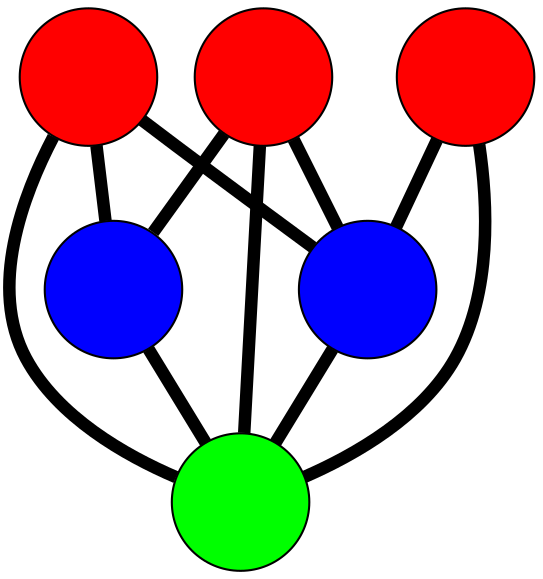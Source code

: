 graph G {
	graph [bb="-124.14,-130.59,196.31,165.54",
		overlap=false,
		sep=0.0,
		splines=true
	];
	node [color=black,
		fixedsize=true,
		fontname="Latin Modern Math",
		fontsize=42,
		height=.92,
		label="\N",
		penwidth=1,
		shape=circle,
		width=.92
	];
	edge [color=black,
		penwidth=6,
		style=bold
	];
	0	 [fillcolor=red,
		height=0.91667,
		label="",
		pos="-91.143,30.371",
		style=filled,
		width=0.91667];
	3	 [fillcolor=blue,
		height=0.91667,
		label="",
		pos="-52.157,132.54",
		style=filled,
		width=0.91667];
	0 -- 3	 [pos="-79.34,61.302 -74.499,73.988 -68.905,88.649 -64.054,101.36"];
	4	 [fillcolor=blue,
		height=0.91667,
		label="",
		pos="23.887,-97.592",
		style=filled,
		width=0.91667];
	0 -- 4	 [pos="-68.964,5.6983 -48.595,-16.961 -18.572,-50.36 1.7761,-72.995"];
	5	 [fillcolor=green,
		height=0.91667,
		label="",
		pos="44.941,31.898",
		style=filled,
		width=0.91667];
	0 -- 5	 [pos="-57.853,30.745 -36.765,30.981 -9.5893,31.286 11.523,31.523"];
	1	 [fillcolor=red,
		height=0.91667,
		label="",
		pos="-88.841,-43.637",
		style=filled,
		width=0.91667];
	1 -- 3	 [pos="-76.016,-13.008 -73.243,-6.3503 -70.336,0.65854 -67.643,7.2027 -63.372,17.584 -60.617,19.656 -58.144,30.605 -53.067,53.085 -51.602,\
79.019 -51.39,99.103"];
	1 -- 4	 [pos="-58.928,-57.954 -42.621,-65.759 -22.494,-75.392 -6.1659,-83.208"];
	1 -- 5	 [pos="-59.812,-27.247 -37.372,-14.577 -6.4563,2.8787 15.969,15.54"];
	2	 [fillcolor=red,
		height=0.91667,
		label="",
		pos="163.31,-53.58",
		style=filled,
		width=0.91667];
	2 -- 4	 [pos="131.67,-63.567 108.86,-70.77 78.189,-80.451 55.4,-87.645"];
	2 -- 5	 [pos="136.45,-34.183 117.08,-20.194 91.043,-1.3926 71.695,12.579"];
	3 -- 5	 [pos="-29.146,108.69 -13.78,92.762 6.3577,71.89 21.759,55.926"];
	4 -- 5	 [pos="29.2,-64.916 32.391,-45.286 36.439,-20.395 39.63,-0.76719"];
}
